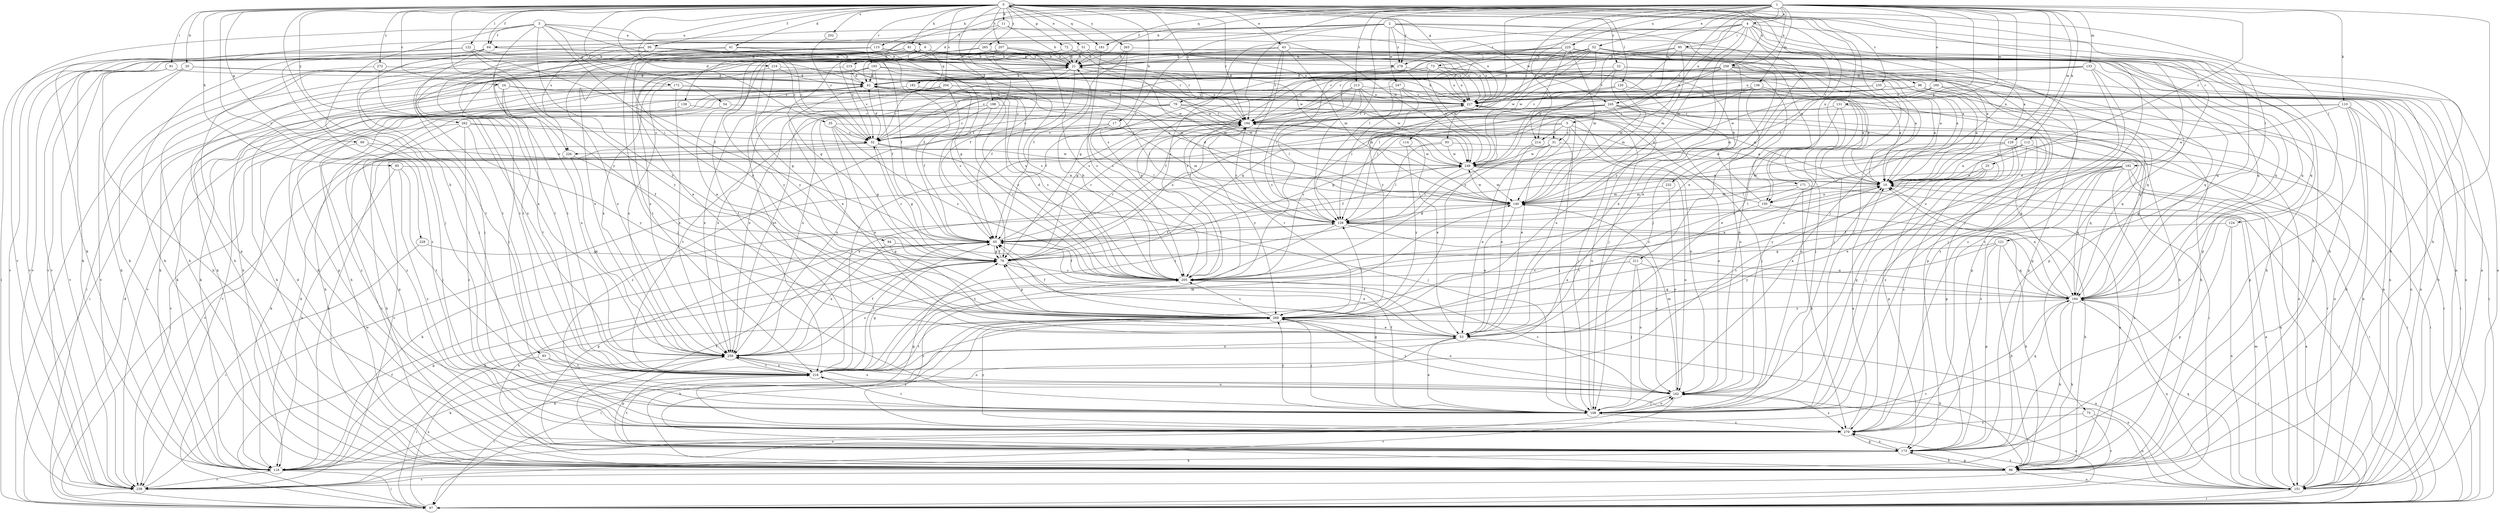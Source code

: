 digraph  {
0;
1;
2;
3;
4;
5;
6;
10;
11;
17;
20;
21;
22;
24;
25;
31;
32;
35;
41;
42;
43;
51;
52;
53;
54;
56;
64;
65;
69;
72;
73;
75;
76;
79;
81;
83;
85;
86;
91;
93;
94;
95;
96;
97;
108;
110;
112;
114;
115;
118;
120;
121;
122;
124;
128;
129;
131;
133;
136;
139;
140;
150;
151;
160;
162;
171;
172;
173;
181;
182;
184;
192;
193;
194;
198;
202;
204;
205;
207;
211;
213;
214;
215;
216;
219;
225;
226;
227;
228;
232;
235;
238;
245;
247;
248;
258;
259;
262;
263;
265;
269;
272;
278;
279;
0 -> 11  [label=b];
0 -> 17  [label=b];
0 -> 20  [label=b];
0 -> 22  [label=c];
0 -> 24  [label=c];
0 -> 35  [label=d];
0 -> 41  [label=d];
0 -> 43  [label=e];
0 -> 51  [label=e];
0 -> 54  [label=f];
0 -> 56  [label=f];
0 -> 64  [label=f];
0 -> 69  [label=g];
0 -> 72  [label=g];
0 -> 73  [label=g];
0 -> 75  [label=g];
0 -> 79  [label=h];
0 -> 81  [label=h];
0 -> 83  [label=h];
0 -> 85  [label=h];
0 -> 91  [label=i];
0 -> 108  [label=j];
0 -> 120  [label=l];
0 -> 121  [label=l];
0 -> 122  [label=l];
0 -> 124  [label=l];
0 -> 150  [label=n];
0 -> 181  [label=q];
0 -> 192  [label=r];
0 -> 193  [label=r];
0 -> 194  [label=r];
0 -> 198  [label=s];
0 -> 202  [label=s];
0 -> 204  [label=s];
0 -> 207  [label=t];
0 -> 211  [label=t];
0 -> 219  [label=u];
0 -> 228  [label=v];
0 -> 232  [label=v];
0 -> 235  [label=v];
0 -> 258  [label=x];
0 -> 262  [label=y];
0 -> 263  [label=y];
0 -> 265  [label=y];
0 -> 269  [label=y];
0 -> 272  [label=z];
0 -> 278  [label=z];
0 -> 0  [label=v];
1 -> 4  [label=a];
1 -> 5  [label=a];
1 -> 21  [label=b];
1 -> 25  [label=c];
1 -> 31  [label=c];
1 -> 42  [label=d];
1 -> 52  [label=e];
1 -> 86  [label=h];
1 -> 93  [label=i];
1 -> 110  [label=k];
1 -> 112  [label=k];
1 -> 114  [label=k];
1 -> 115  [label=k];
1 -> 128  [label=l];
1 -> 129  [label=m];
1 -> 131  [label=m];
1 -> 133  [label=m];
1 -> 136  [label=m];
1 -> 139  [label=m];
1 -> 150  [label=n];
1 -> 160  [label=o];
1 -> 162  [label=o];
1 -> 171  [label=p];
1 -> 181  [label=q];
1 -> 205  [label=s];
1 -> 213  [label=t];
1 -> 214  [label=t];
1 -> 225  [label=u];
1 -> 245  [label=w];
1 -> 258  [label=x];
2 -> 64  [label=f];
2 -> 86  [label=h];
2 -> 108  [label=j];
2 -> 118  [label=k];
2 -> 150  [label=n];
2 -> 194  [label=r];
2 -> 226  [label=u];
2 -> 245  [label=w];
2 -> 247  [label=w];
2 -> 269  [label=y];
2 -> 278  [label=z];
3 -> 6  [label=a];
3 -> 42  [label=d];
3 -> 64  [label=f];
3 -> 94  [label=i];
3 -> 108  [label=j];
3 -> 172  [label=p];
3 -> 226  [label=u];
3 -> 238  [label=v];
3 -> 248  [label=w];
3 -> 269  [label=y];
4 -> 10  [label=a];
4 -> 53  [label=e];
4 -> 86  [label=h];
4 -> 95  [label=i];
4 -> 96  [label=i];
4 -> 108  [label=j];
4 -> 128  [label=l];
4 -> 140  [label=m];
4 -> 205  [label=s];
4 -> 214  [label=t];
4 -> 269  [label=y];
4 -> 278  [label=z];
5 -> 10  [label=a];
5 -> 31  [label=c];
5 -> 53  [label=e];
5 -> 118  [label=k];
5 -> 162  [label=o];
5 -> 214  [label=t];
5 -> 226  [label=u];
6 -> 21  [label=b];
6 -> 86  [label=h];
6 -> 118  [label=k];
6 -> 182  [label=q];
6 -> 215  [label=t];
6 -> 216  [label=t];
6 -> 227  [label=u];
6 -> 278  [label=z];
10 -> 140  [label=m];
10 -> 150  [label=n];
11 -> 21  [label=b];
11 -> 64  [label=f];
11 -> 65  [label=f];
11 -> 227  [label=u];
17 -> 32  [label=c];
17 -> 128  [label=l];
17 -> 140  [label=m];
17 -> 279  [label=z];
20 -> 10  [label=a];
20 -> 42  [label=d];
20 -> 118  [label=k];
20 -> 238  [label=v];
21 -> 42  [label=d];
21 -> 53  [label=e];
21 -> 65  [label=f];
21 -> 97  [label=i];
21 -> 140  [label=m];
21 -> 184  [label=q];
22 -> 42  [label=d];
22 -> 86  [label=h];
22 -> 140  [label=m];
22 -> 151  [label=n];
22 -> 248  [label=w];
24 -> 151  [label=n];
24 -> 216  [label=t];
24 -> 227  [label=u];
24 -> 259  [label=x];
25 -> 10  [label=a];
25 -> 108  [label=j];
25 -> 216  [label=t];
25 -> 269  [label=y];
31 -> 53  [label=e];
31 -> 173  [label=p];
31 -> 216  [label=t];
31 -> 238  [label=v];
31 -> 248  [label=w];
32 -> 42  [label=d];
32 -> 76  [label=g];
32 -> 86  [label=h];
32 -> 108  [label=j];
32 -> 118  [label=k];
32 -> 194  [label=r];
32 -> 248  [label=w];
35 -> 32  [label=c];
35 -> 53  [label=e];
35 -> 76  [label=g];
35 -> 184  [label=q];
35 -> 205  [label=s];
41 -> 21  [label=b];
41 -> 32  [label=c];
41 -> 65  [label=f];
41 -> 108  [label=j];
41 -> 238  [label=v];
42 -> 21  [label=b];
42 -> 86  [label=h];
42 -> 118  [label=k];
42 -> 128  [label=l];
42 -> 173  [label=p];
42 -> 205  [label=s];
42 -> 227  [label=u];
43 -> 10  [label=a];
43 -> 21  [label=b];
43 -> 128  [label=l];
43 -> 140  [label=m];
43 -> 151  [label=n];
43 -> 184  [label=q];
43 -> 194  [label=r];
43 -> 259  [label=x];
51 -> 21  [label=b];
51 -> 76  [label=g];
51 -> 151  [label=n];
51 -> 194  [label=r];
51 -> 227  [label=u];
51 -> 259  [label=x];
51 -> 269  [label=y];
52 -> 21  [label=b];
52 -> 32  [label=c];
52 -> 86  [label=h];
52 -> 108  [label=j];
52 -> 184  [label=q];
52 -> 194  [label=r];
52 -> 205  [label=s];
52 -> 227  [label=u];
52 -> 248  [label=w];
52 -> 269  [label=y];
52 -> 279  [label=z];
53 -> 10  [label=a];
53 -> 65  [label=f];
53 -> 86  [label=h];
53 -> 118  [label=k];
53 -> 227  [label=u];
53 -> 259  [label=x];
54 -> 194  [label=r];
54 -> 279  [label=z];
56 -> 21  [label=b];
56 -> 32  [label=c];
56 -> 65  [label=f];
56 -> 173  [label=p];
56 -> 205  [label=s];
56 -> 216  [label=t];
56 -> 259  [label=x];
64 -> 21  [label=b];
64 -> 108  [label=j];
64 -> 216  [label=t];
64 -> 227  [label=u];
64 -> 238  [label=v];
64 -> 279  [label=z];
65 -> 76  [label=g];
65 -> 128  [label=l];
65 -> 173  [label=p];
65 -> 194  [label=r];
69 -> 108  [label=j];
69 -> 238  [label=v];
69 -> 248  [label=w];
72 -> 21  [label=b];
72 -> 53  [label=e];
72 -> 194  [label=r];
72 -> 216  [label=t];
72 -> 227  [label=u];
73 -> 42  [label=d];
73 -> 108  [label=j];
73 -> 118  [label=k];
73 -> 173  [label=p];
73 -> 205  [label=s];
73 -> 227  [label=u];
73 -> 248  [label=w];
75 -> 151  [label=n];
75 -> 238  [label=v];
75 -> 279  [label=z];
76 -> 32  [label=c];
76 -> 53  [label=e];
76 -> 65  [label=f];
76 -> 86  [label=h];
76 -> 194  [label=r];
76 -> 205  [label=s];
76 -> 227  [label=u];
79 -> 32  [label=c];
79 -> 86  [label=h];
79 -> 151  [label=n];
79 -> 162  [label=o];
79 -> 194  [label=r];
79 -> 248  [label=w];
79 -> 279  [label=z];
81 -> 21  [label=b];
81 -> 32  [label=c];
81 -> 86  [label=h];
81 -> 108  [label=j];
81 -> 162  [label=o];
81 -> 194  [label=r];
81 -> 205  [label=s];
81 -> 238  [label=v];
83 -> 97  [label=i];
83 -> 151  [label=n];
83 -> 216  [label=t];
85 -> 10  [label=a];
85 -> 118  [label=k];
85 -> 216  [label=t];
85 -> 279  [label=z];
86 -> 10  [label=a];
86 -> 32  [label=c];
86 -> 42  [label=d];
86 -> 151  [label=n];
86 -> 173  [label=p];
86 -> 238  [label=v];
91 -> 42  [label=d];
91 -> 86  [label=h];
91 -> 238  [label=v];
93 -> 118  [label=k];
93 -> 128  [label=l];
93 -> 184  [label=q];
93 -> 248  [label=w];
94 -> 76  [label=g];
94 -> 184  [label=q];
94 -> 259  [label=x];
95 -> 21  [label=b];
95 -> 140  [label=m];
95 -> 184  [label=q];
95 -> 194  [label=r];
95 -> 216  [label=t];
95 -> 227  [label=u];
95 -> 279  [label=z];
96 -> 10  [label=a];
96 -> 65  [label=f];
96 -> 151  [label=n];
96 -> 173  [label=p];
96 -> 184  [label=q];
96 -> 194  [label=r];
96 -> 227  [label=u];
96 -> 259  [label=x];
97 -> 10  [label=a];
97 -> 42  [label=d];
97 -> 65  [label=f];
97 -> 162  [label=o];
97 -> 259  [label=x];
108 -> 53  [label=e];
108 -> 65  [label=f];
108 -> 76  [label=g];
108 -> 162  [label=o];
108 -> 184  [label=q];
108 -> 216  [label=t];
108 -> 227  [label=u];
108 -> 269  [label=y];
108 -> 279  [label=z];
110 -> 10  [label=a];
110 -> 76  [label=g];
110 -> 86  [label=h];
110 -> 97  [label=i];
110 -> 151  [label=n];
110 -> 173  [label=p];
110 -> 194  [label=r];
112 -> 10  [label=a];
112 -> 97  [label=i];
112 -> 173  [label=p];
112 -> 205  [label=s];
112 -> 248  [label=w];
114 -> 248  [label=w];
114 -> 269  [label=y];
115 -> 10  [label=a];
115 -> 21  [label=b];
115 -> 76  [label=g];
115 -> 118  [label=k];
115 -> 216  [label=t];
115 -> 259  [label=x];
118 -> 76  [label=g];
118 -> 97  [label=i];
118 -> 238  [label=v];
120 -> 140  [label=m];
120 -> 151  [label=n];
120 -> 227  [label=u];
120 -> 259  [label=x];
121 -> 76  [label=g];
121 -> 86  [label=h];
121 -> 173  [label=p];
121 -> 184  [label=q];
121 -> 269  [label=y];
122 -> 21  [label=b];
122 -> 65  [label=f];
122 -> 86  [label=h];
122 -> 97  [label=i];
122 -> 205  [label=s];
122 -> 238  [label=v];
122 -> 269  [label=y];
124 -> 65  [label=f];
124 -> 151  [label=n];
124 -> 173  [label=p];
128 -> 65  [label=f];
128 -> 86  [label=h];
128 -> 162  [label=o];
128 -> 184  [label=q];
128 -> 194  [label=r];
128 -> 216  [label=t];
129 -> 97  [label=i];
129 -> 108  [label=j];
129 -> 140  [label=m];
129 -> 248  [label=w];
129 -> 259  [label=x];
129 -> 279  [label=z];
131 -> 53  [label=e];
131 -> 97  [label=i];
131 -> 162  [label=o];
131 -> 194  [label=r];
133 -> 42  [label=d];
133 -> 108  [label=j];
133 -> 118  [label=k];
133 -> 173  [label=p];
133 -> 227  [label=u];
133 -> 279  [label=z];
136 -> 10  [label=a];
136 -> 76  [label=g];
136 -> 108  [label=j];
136 -> 128  [label=l];
136 -> 162  [label=o];
136 -> 227  [label=u];
136 -> 259  [label=x];
139 -> 194  [label=r];
139 -> 238  [label=v];
140 -> 42  [label=d];
140 -> 53  [label=e];
140 -> 118  [label=k];
140 -> 128  [label=l];
140 -> 248  [label=w];
150 -> 21  [label=b];
150 -> 42  [label=d];
150 -> 86  [label=h];
150 -> 205  [label=s];
151 -> 10  [label=a];
151 -> 21  [label=b];
151 -> 97  [label=i];
151 -> 140  [label=m];
151 -> 184  [label=q];
151 -> 194  [label=r];
151 -> 279  [label=z];
160 -> 97  [label=i];
160 -> 140  [label=m];
160 -> 173  [label=p];
160 -> 227  [label=u];
160 -> 248  [label=w];
162 -> 108  [label=j];
162 -> 140  [label=m];
162 -> 205  [label=s];
162 -> 238  [label=v];
162 -> 259  [label=x];
162 -> 269  [label=y];
162 -> 279  [label=z];
171 -> 97  [label=i];
171 -> 128  [label=l];
171 -> 140  [label=m];
171 -> 279  [label=z];
172 -> 97  [label=i];
172 -> 205  [label=s];
172 -> 227  [label=u];
172 -> 259  [label=x];
173 -> 42  [label=d];
173 -> 65  [label=f];
173 -> 86  [label=h];
173 -> 118  [label=k];
173 -> 216  [label=t];
173 -> 269  [label=y];
173 -> 279  [label=z];
181 -> 21  [label=b];
181 -> 205  [label=s];
181 -> 269  [label=y];
182 -> 86  [label=h];
182 -> 227  [label=u];
184 -> 10  [label=a];
184 -> 86  [label=h];
184 -> 97  [label=i];
184 -> 118  [label=k];
184 -> 151  [label=n];
184 -> 238  [label=v];
184 -> 269  [label=y];
192 -> 10  [label=a];
192 -> 53  [label=e];
192 -> 86  [label=h];
192 -> 97  [label=i];
192 -> 128  [label=l];
192 -> 151  [label=n];
192 -> 184  [label=q];
192 -> 216  [label=t];
192 -> 279  [label=z];
193 -> 10  [label=a];
193 -> 32  [label=c];
193 -> 42  [label=d];
193 -> 65  [label=f];
193 -> 86  [label=h];
193 -> 151  [label=n];
193 -> 248  [label=w];
193 -> 259  [label=x];
194 -> 32  [label=c];
194 -> 53  [label=e];
194 -> 97  [label=i];
194 -> 269  [label=y];
194 -> 279  [label=z];
198 -> 32  [label=c];
198 -> 194  [label=r];
198 -> 205  [label=s];
198 -> 216  [label=t];
202 -> 32  [label=c];
204 -> 32  [label=c];
204 -> 65  [label=f];
204 -> 86  [label=h];
204 -> 118  [label=k];
204 -> 227  [label=u];
204 -> 259  [label=x];
205 -> 10  [label=a];
205 -> 21  [label=b];
205 -> 42  [label=d];
205 -> 65  [label=f];
205 -> 184  [label=q];
207 -> 21  [label=b];
207 -> 53  [label=e];
207 -> 65  [label=f];
207 -> 184  [label=q];
207 -> 205  [label=s];
207 -> 216  [label=t];
211 -> 108  [label=j];
211 -> 118  [label=k];
211 -> 162  [label=o];
211 -> 184  [label=q];
211 -> 205  [label=s];
213 -> 10  [label=a];
213 -> 65  [label=f];
213 -> 76  [label=g];
213 -> 128  [label=l];
213 -> 205  [label=s];
213 -> 227  [label=u];
213 -> 248  [label=w];
214 -> 53  [label=e];
214 -> 205  [label=s];
215 -> 42  [label=d];
215 -> 108  [label=j];
215 -> 140  [label=m];
216 -> 10  [label=a];
216 -> 65  [label=f];
216 -> 76  [label=g];
216 -> 97  [label=i];
216 -> 140  [label=m];
216 -> 162  [label=o];
216 -> 194  [label=r];
216 -> 259  [label=x];
219 -> 42  [label=d];
219 -> 76  [label=g];
219 -> 248  [label=w];
219 -> 259  [label=x];
225 -> 21  [label=b];
225 -> 32  [label=c];
225 -> 53  [label=e];
225 -> 76  [label=g];
225 -> 140  [label=m];
225 -> 173  [label=p];
225 -> 184  [label=q];
225 -> 248  [label=w];
225 -> 269  [label=y];
226 -> 65  [label=f];
226 -> 97  [label=i];
226 -> 259  [label=x];
227 -> 21  [label=b];
227 -> 108  [label=j];
227 -> 194  [label=r];
228 -> 76  [label=g];
228 -> 97  [label=i];
232 -> 140  [label=m];
232 -> 162  [label=o];
235 -> 10  [label=a];
235 -> 86  [label=h];
235 -> 227  [label=u];
235 -> 238  [label=v];
238 -> 162  [label=o];
238 -> 248  [label=w];
245 -> 10  [label=a];
245 -> 65  [label=f];
245 -> 108  [label=j];
245 -> 151  [label=n];
245 -> 184  [label=q];
245 -> 194  [label=r];
245 -> 205  [label=s];
245 -> 259  [label=x];
247 -> 10  [label=a];
247 -> 128  [label=l];
247 -> 140  [label=m];
247 -> 227  [label=u];
247 -> 259  [label=x];
248 -> 10  [label=a];
248 -> 65  [label=f];
248 -> 128  [label=l];
248 -> 140  [label=m];
248 -> 162  [label=o];
258 -> 10  [label=a];
258 -> 32  [label=c];
258 -> 42  [label=d];
258 -> 53  [label=e];
258 -> 108  [label=j];
258 -> 128  [label=l];
258 -> 162  [label=o];
258 -> 184  [label=q];
258 -> 194  [label=r];
258 -> 216  [label=t];
258 -> 227  [label=u];
259 -> 65  [label=f];
259 -> 118  [label=k];
259 -> 162  [label=o];
259 -> 173  [label=p];
259 -> 205  [label=s];
259 -> 216  [label=t];
262 -> 32  [label=c];
262 -> 108  [label=j];
262 -> 173  [label=p];
262 -> 238  [label=v];
262 -> 269  [label=y];
262 -> 279  [label=z];
263 -> 21  [label=b];
263 -> 65  [label=f];
263 -> 151  [label=n];
263 -> 205  [label=s];
265 -> 21  [label=b];
265 -> 216  [label=t];
265 -> 227  [label=u];
265 -> 238  [label=v];
265 -> 248  [label=w];
269 -> 53  [label=e];
269 -> 65  [label=f];
269 -> 76  [label=g];
269 -> 86  [label=h];
269 -> 97  [label=i];
269 -> 108  [label=j];
269 -> 128  [label=l];
269 -> 151  [label=n];
269 -> 162  [label=o];
269 -> 194  [label=r];
269 -> 205  [label=s];
269 -> 216  [label=t];
272 -> 42  [label=d];
272 -> 97  [label=i];
272 -> 259  [label=x];
278 -> 128  [label=l];
278 -> 227  [label=u];
278 -> 248  [label=w];
279 -> 10  [label=a];
279 -> 76  [label=g];
279 -> 173  [label=p];
279 -> 205  [label=s];
279 -> 269  [label=y];
}
